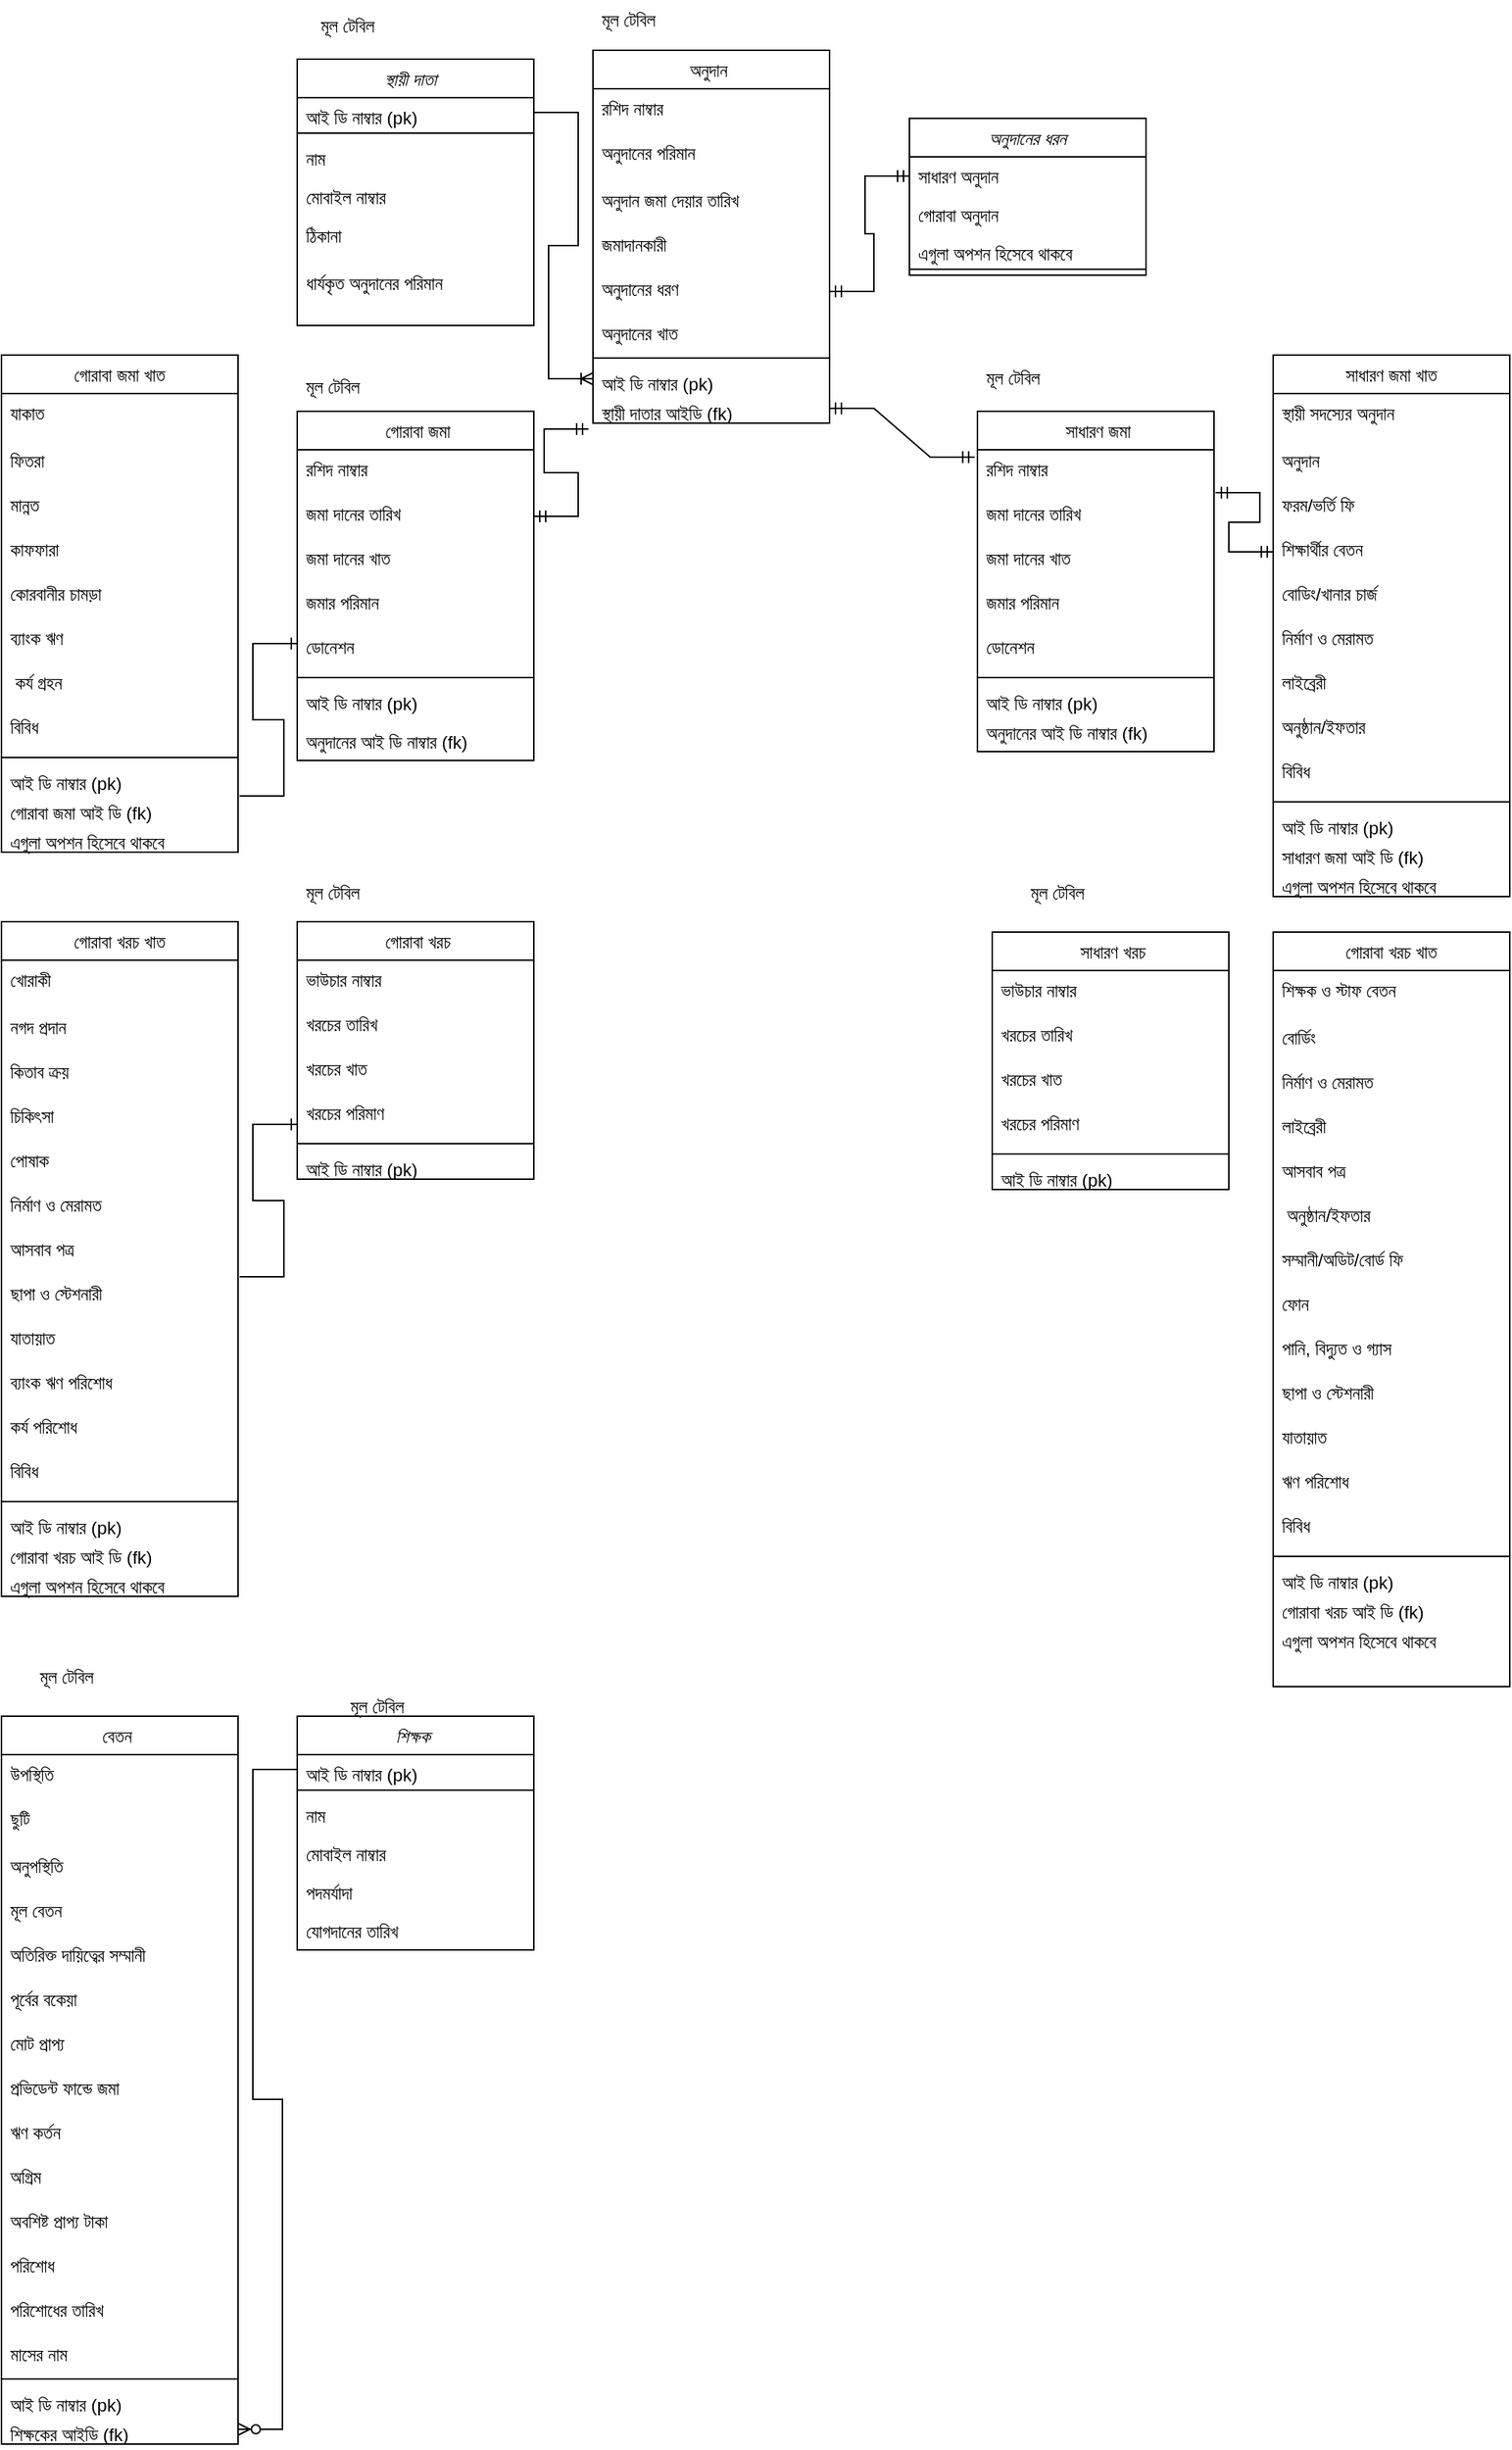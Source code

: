 <mxfile version="21.2.9" type="device">
  <diagram id="C5RBs43oDa-KdzZeNtuy" name="Page-1">
    <mxGraphModel dx="1081" dy="442" grid="1" gridSize="10" guides="1" tooltips="1" connect="1" arrows="1" fold="1" page="1" pageScale="1" pageWidth="827" pageHeight="1169" math="0" shadow="0">
      <root>
        <mxCell id="WIyWlLk6GJQsqaUBKTNV-0" />
        <mxCell id="WIyWlLk6GJQsqaUBKTNV-1" parent="WIyWlLk6GJQsqaUBKTNV-0" />
        <mxCell id="zkfFHV4jXpPFQw0GAbJ--0" value="স্থায়ী দাতা  " style="swimlane;fontStyle=2;align=center;verticalAlign=top;childLayout=stackLayout;horizontal=1;startSize=26;horizontalStack=0;resizeParent=1;resizeLast=0;collapsible=1;marginBottom=0;rounded=0;shadow=0;strokeWidth=1;" parent="WIyWlLk6GJQsqaUBKTNV-1" vertex="1">
          <mxGeometry y="120" width="160" height="180" as="geometry">
            <mxRectangle x="230" y="140" width="160" height="26" as="alternateBounds" />
          </mxGeometry>
        </mxCell>
        <mxCell id="EevCdk19dvMD4sVWMDVo-8" value="আই ডি নাম্বার (pk)" style="text;align=left;verticalAlign=top;spacingLeft=4;spacingRight=4;overflow=hidden;rotatable=0;points=[[0,0.5],[1,0.5]];portConstraint=eastwest;" parent="zkfFHV4jXpPFQw0GAbJ--0" vertex="1">
          <mxGeometry y="26" width="160" height="20" as="geometry" />
        </mxCell>
        <mxCell id="zkfFHV4jXpPFQw0GAbJ--4" value="" style="line;html=1;strokeWidth=1;align=left;verticalAlign=middle;spacingTop=-1;spacingLeft=3;spacingRight=3;rotatable=0;labelPosition=right;points=[];portConstraint=eastwest;" parent="zkfFHV4jXpPFQw0GAbJ--0" vertex="1">
          <mxGeometry y="46" width="160" height="8" as="geometry" />
        </mxCell>
        <mxCell id="EevCdk19dvMD4sVWMDVo-6" value="নাম" style="text;align=left;verticalAlign=top;spacingLeft=4;spacingRight=4;overflow=hidden;rotatable=0;points=[[0,0.5],[1,0.5]];portConstraint=eastwest;" parent="zkfFHV4jXpPFQw0GAbJ--0" vertex="1">
          <mxGeometry y="54" width="160" height="26" as="geometry" />
        </mxCell>
        <mxCell id="EevCdk19dvMD4sVWMDVo-7" value="মোবাইল নাম্বার " style="text;align=left;verticalAlign=top;spacingLeft=4;spacingRight=4;overflow=hidden;rotatable=0;points=[[0,0.5],[1,0.5]];portConstraint=eastwest;rounded=0;shadow=0;html=0;" parent="zkfFHV4jXpPFQw0GAbJ--0" vertex="1">
          <mxGeometry y="80" width="160" height="26" as="geometry" />
        </mxCell>
        <mxCell id="zkfFHV4jXpPFQw0GAbJ--3" value="ঠিকানা" style="text;align=left;verticalAlign=top;spacingLeft=4;spacingRight=4;overflow=hidden;rotatable=0;points=[[0,0.5],[1,0.5]];portConstraint=eastwest;rounded=0;shadow=0;html=0;" parent="zkfFHV4jXpPFQw0GAbJ--0" vertex="1">
          <mxGeometry y="106" width="160" height="32" as="geometry" />
        </mxCell>
        <mxCell id="EevCdk19dvMD4sVWMDVo-10" value="ধার্যকৃত অনুদানের পরিমান" style="text;align=left;verticalAlign=top;spacingLeft=4;spacingRight=4;overflow=hidden;rotatable=0;points=[[0,0.5],[1,0.5]];portConstraint=eastwest;rounded=0;shadow=0;html=0;" parent="zkfFHV4jXpPFQw0GAbJ--0" vertex="1">
          <mxGeometry y="138" width="160" height="30" as="geometry" />
        </mxCell>
        <mxCell id="zkfFHV4jXpPFQw0GAbJ--17" value="অনুদান " style="swimlane;fontStyle=0;align=center;verticalAlign=top;childLayout=stackLayout;horizontal=1;startSize=26;horizontalStack=0;resizeParent=1;resizeLast=0;collapsible=1;marginBottom=0;rounded=0;shadow=0;strokeWidth=1;" parent="WIyWlLk6GJQsqaUBKTNV-1" vertex="1">
          <mxGeometry x="200" y="114" width="160" height="252" as="geometry">
            <mxRectangle x="550" y="140" width="160" height="26" as="alternateBounds" />
          </mxGeometry>
        </mxCell>
        <mxCell id="EevCdk19dvMD4sVWMDVo-15" value="রশিদ নাম্বার " style="text;align=left;verticalAlign=top;spacingLeft=4;spacingRight=4;overflow=hidden;rotatable=0;points=[[0,0.5],[1,0.5]];portConstraint=eastwest;rounded=0;shadow=0;html=0;" parent="zkfFHV4jXpPFQw0GAbJ--17" vertex="1">
          <mxGeometry y="26" width="160" height="30" as="geometry" />
        </mxCell>
        <mxCell id="EevCdk19dvMD4sVWMDVo-13" value="অনুদানের পরিমান " style="text;align=left;verticalAlign=top;spacingLeft=4;spacingRight=4;overflow=hidden;rotatable=0;points=[[0,0.5],[1,0.5]];portConstraint=eastwest;rounded=0;shadow=0;html=0;" parent="zkfFHV4jXpPFQw0GAbJ--17" vertex="1">
          <mxGeometry y="56" width="160" height="32" as="geometry" />
        </mxCell>
        <mxCell id="EevCdk19dvMD4sVWMDVo-11" value="অনুদান জমা দেয়ার তারিখ " style="text;align=left;verticalAlign=top;spacingLeft=4;spacingRight=4;overflow=hidden;rotatable=0;points=[[0,0.5],[1,0.5]];portConstraint=eastwest;rounded=0;shadow=0;html=0;" parent="zkfFHV4jXpPFQw0GAbJ--17" vertex="1">
          <mxGeometry y="88" width="160" height="30" as="geometry" />
        </mxCell>
        <mxCell id="EevCdk19dvMD4sVWMDVo-16" value="জমাদানকারী" style="text;align=left;verticalAlign=top;spacingLeft=4;spacingRight=4;overflow=hidden;rotatable=0;points=[[0,0.5],[1,0.5]];portConstraint=eastwest;rounded=0;shadow=0;html=0;" parent="zkfFHV4jXpPFQw0GAbJ--17" vertex="1">
          <mxGeometry y="118" width="160" height="30" as="geometry" />
        </mxCell>
        <mxCell id="EevCdk19dvMD4sVWMDVo-17" value="অনুদানের ধরণ " style="text;align=left;verticalAlign=top;spacingLeft=4;spacingRight=4;overflow=hidden;rotatable=0;points=[[0,0.5],[1,0.5]];portConstraint=eastwest;rounded=0;shadow=0;html=0;" parent="zkfFHV4jXpPFQw0GAbJ--17" vertex="1">
          <mxGeometry y="148" width="160" height="30" as="geometry" />
        </mxCell>
        <mxCell id="uLnAXZ_327Rf6GjiVPoH-3" value="অনুদানের খাত&#xa;" style="text;align=left;verticalAlign=top;spacingLeft=4;spacingRight=4;overflow=hidden;rotatable=0;points=[[0,0.5],[1,0.5]];portConstraint=eastwest;rounded=0;shadow=0;html=0;" vertex="1" parent="zkfFHV4jXpPFQw0GAbJ--17">
          <mxGeometry y="178" width="160" height="26" as="geometry" />
        </mxCell>
        <mxCell id="zkfFHV4jXpPFQw0GAbJ--23" value="" style="line;html=1;strokeWidth=1;align=left;verticalAlign=middle;spacingTop=-1;spacingLeft=3;spacingRight=3;rotatable=0;labelPosition=right;points=[];portConstraint=eastwest;" parent="zkfFHV4jXpPFQw0GAbJ--17" vertex="1">
          <mxGeometry y="204" width="160" height="8" as="geometry" />
        </mxCell>
        <mxCell id="EevCdk19dvMD4sVWMDVo-18" value="আই ডি নাম্বার (pk)" style="text;align=left;verticalAlign=top;spacingLeft=4;spacingRight=4;overflow=hidden;rotatable=0;points=[[0,0.5],[1,0.5]];portConstraint=eastwest;" parent="zkfFHV4jXpPFQw0GAbJ--17" vertex="1">
          <mxGeometry y="212" width="160" height="20" as="geometry" />
        </mxCell>
        <mxCell id="EevCdk19dvMD4sVWMDVo-19" value="স্থায়ী দাতার আইডি (fk)" style="text;align=left;verticalAlign=top;spacingLeft=4;spacingRight=4;overflow=hidden;rotatable=0;points=[[0,0.5],[1,0.5]];portConstraint=eastwest;" parent="zkfFHV4jXpPFQw0GAbJ--17" vertex="1">
          <mxGeometry y="232" width="160" height="20" as="geometry" />
        </mxCell>
        <mxCell id="EevCdk19dvMD4sVWMDVo-0" value="অনুদানের ধরন" style="swimlane;fontStyle=2;align=center;verticalAlign=top;childLayout=stackLayout;horizontal=1;startSize=26;horizontalStack=0;resizeParent=1;resizeLast=0;collapsible=1;marginBottom=0;rounded=0;shadow=0;strokeWidth=1;" parent="WIyWlLk6GJQsqaUBKTNV-1" vertex="1">
          <mxGeometry x="414" y="160" width="160" height="106" as="geometry">
            <mxRectangle x="230" y="140" width="160" height="26" as="alternateBounds" />
          </mxGeometry>
        </mxCell>
        <mxCell id="EevCdk19dvMD4sVWMDVo-1" value="সাধারণ অনুদান" style="text;align=left;verticalAlign=top;spacingLeft=4;spacingRight=4;overflow=hidden;rotatable=0;points=[[0,0.5],[1,0.5]];portConstraint=eastwest;" parent="EevCdk19dvMD4sVWMDVo-0" vertex="1">
          <mxGeometry y="26" width="160" height="26" as="geometry" />
        </mxCell>
        <mxCell id="EevCdk19dvMD4sVWMDVo-2" value="গোরাবা অনুদান" style="text;align=left;verticalAlign=top;spacingLeft=4;spacingRight=4;overflow=hidden;rotatable=0;points=[[0,0.5],[1,0.5]];portConstraint=eastwest;rounded=0;shadow=0;html=0;" parent="EevCdk19dvMD4sVWMDVo-0" vertex="1">
          <mxGeometry y="52" width="160" height="26" as="geometry" />
        </mxCell>
        <mxCell id="EevCdk19dvMD4sVWMDVo-186" value="এগুলা অপশন হিসেবে থাকবে" style="text;align=left;verticalAlign=top;spacingLeft=4;spacingRight=4;overflow=hidden;rotatable=0;points=[[0,0.5],[1,0.5]];portConstraint=eastwest;" parent="EevCdk19dvMD4sVWMDVo-0" vertex="1">
          <mxGeometry y="78" width="160" height="20" as="geometry" />
        </mxCell>
        <mxCell id="EevCdk19dvMD4sVWMDVo-4" value="" style="line;html=1;strokeWidth=1;align=left;verticalAlign=middle;spacingTop=-1;spacingLeft=3;spacingRight=3;rotatable=0;labelPosition=right;points=[];portConstraint=eastwest;" parent="EevCdk19dvMD4sVWMDVo-0" vertex="1">
          <mxGeometry y="98" width="160" height="8" as="geometry" />
        </mxCell>
        <mxCell id="EevCdk19dvMD4sVWMDVo-20" value="" style="edgeStyle=entityRelationEdgeStyle;fontSize=12;html=1;endArrow=ERoneToMany;rounded=0;entryX=0;entryY=0.5;entryDx=0;entryDy=0;exitX=1;exitY=0.5;exitDx=0;exitDy=0;" parent="WIyWlLk6GJQsqaUBKTNV-1" source="EevCdk19dvMD4sVWMDVo-8" target="EevCdk19dvMD4sVWMDVo-18" edge="1">
          <mxGeometry width="100" height="100" relative="1" as="geometry">
            <mxPoint x="270" y="160" as="sourcePoint" />
            <mxPoint x="370" y="60" as="targetPoint" />
          </mxGeometry>
        </mxCell>
        <mxCell id="EevCdk19dvMD4sVWMDVo-21" value="" style="edgeStyle=entityRelationEdgeStyle;fontSize=12;html=1;endArrow=ERmandOne;startArrow=ERmandOne;rounded=0;entryX=0;entryY=0.5;entryDx=0;entryDy=0;" parent="WIyWlLk6GJQsqaUBKTNV-1" source="EevCdk19dvMD4sVWMDVo-17" target="EevCdk19dvMD4sVWMDVo-1" edge="1">
          <mxGeometry width="100" height="100" relative="1" as="geometry">
            <mxPoint x="460" y="279" as="sourcePoint" />
            <mxPoint x="560" y="179" as="targetPoint" />
          </mxGeometry>
        </mxCell>
        <mxCell id="EevCdk19dvMD4sVWMDVo-22" value="শিক্ষক " style="swimlane;fontStyle=2;align=center;verticalAlign=top;childLayout=stackLayout;horizontal=1;startSize=26;horizontalStack=0;resizeParent=1;resizeLast=0;collapsible=1;marginBottom=0;rounded=0;shadow=0;strokeWidth=1;" parent="WIyWlLk6GJQsqaUBKTNV-1" vertex="1">
          <mxGeometry y="1240" width="160" height="158" as="geometry">
            <mxRectangle x="230" y="140" width="160" height="26" as="alternateBounds" />
          </mxGeometry>
        </mxCell>
        <mxCell id="EevCdk19dvMD4sVWMDVo-23" value="আই ডি নাম্বার (pk)" style="text;align=left;verticalAlign=top;spacingLeft=4;spacingRight=4;overflow=hidden;rotatable=0;points=[[0,0.5],[1,0.5]];portConstraint=eastwest;" parent="EevCdk19dvMD4sVWMDVo-22" vertex="1">
          <mxGeometry y="26" width="160" height="20" as="geometry" />
        </mxCell>
        <mxCell id="EevCdk19dvMD4sVWMDVo-24" value="" style="line;html=1;strokeWidth=1;align=left;verticalAlign=middle;spacingTop=-1;spacingLeft=3;spacingRight=3;rotatable=0;labelPosition=right;points=[];portConstraint=eastwest;" parent="EevCdk19dvMD4sVWMDVo-22" vertex="1">
          <mxGeometry y="46" width="160" height="8" as="geometry" />
        </mxCell>
        <mxCell id="EevCdk19dvMD4sVWMDVo-25" value="নাম" style="text;align=left;verticalAlign=top;spacingLeft=4;spacingRight=4;overflow=hidden;rotatable=0;points=[[0,0.5],[1,0.5]];portConstraint=eastwest;" parent="EevCdk19dvMD4sVWMDVo-22" vertex="1">
          <mxGeometry y="54" width="160" height="26" as="geometry" />
        </mxCell>
        <mxCell id="EevCdk19dvMD4sVWMDVo-26" value="মোবাইল নাম্বার " style="text;align=left;verticalAlign=top;spacingLeft=4;spacingRight=4;overflow=hidden;rotatable=0;points=[[0,0.5],[1,0.5]];portConstraint=eastwest;rounded=0;shadow=0;html=0;" parent="EevCdk19dvMD4sVWMDVo-22" vertex="1">
          <mxGeometry y="80" width="160" height="26" as="geometry" />
        </mxCell>
        <mxCell id="uLnAXZ_327Rf6GjiVPoH-0" value="পদমর্যাদা" style="text;align=left;verticalAlign=top;spacingLeft=4;spacingRight=4;overflow=hidden;rotatable=0;points=[[0,0.5],[1,0.5]];portConstraint=eastwest;rounded=0;shadow=0;html=0;" vertex="1" parent="EevCdk19dvMD4sVWMDVo-22">
          <mxGeometry y="106" width="160" height="26" as="geometry" />
        </mxCell>
        <mxCell id="uLnAXZ_327Rf6GjiVPoH-1" value="যোগদানের তারিখ" style="text;align=left;verticalAlign=top;spacingLeft=4;spacingRight=4;overflow=hidden;rotatable=0;points=[[0,0.5],[1,0.5]];portConstraint=eastwest;rounded=0;shadow=0;html=0;" vertex="1" parent="EevCdk19dvMD4sVWMDVo-22">
          <mxGeometry y="132" width="160" height="26" as="geometry" />
        </mxCell>
        <mxCell id="EevCdk19dvMD4sVWMDVo-30" value="বেতন " style="swimlane;fontStyle=0;align=center;verticalAlign=top;childLayout=stackLayout;horizontal=1;startSize=26;horizontalStack=0;resizeParent=1;resizeLast=0;collapsible=1;marginBottom=0;rounded=0;shadow=0;strokeWidth=1;" parent="WIyWlLk6GJQsqaUBKTNV-1" vertex="1">
          <mxGeometry x="-200" y="1240" width="160" height="492" as="geometry">
            <mxRectangle x="550" y="140" width="160" height="26" as="alternateBounds" />
          </mxGeometry>
        </mxCell>
        <mxCell id="EevCdk19dvMD4sVWMDVo-31" value="উপস্থিতি" style="text;align=left;verticalAlign=top;spacingLeft=4;spacingRight=4;overflow=hidden;rotatable=0;points=[[0,0.5],[1,0.5]];portConstraint=eastwest;rounded=0;shadow=0;html=0;" parent="EevCdk19dvMD4sVWMDVo-30" vertex="1">
          <mxGeometry y="26" width="160" height="30" as="geometry" />
        </mxCell>
        <mxCell id="EevCdk19dvMD4sVWMDVo-32" value="ছুটি" style="text;align=left;verticalAlign=top;spacingLeft=4;spacingRight=4;overflow=hidden;rotatable=0;points=[[0,0.5],[1,0.5]];portConstraint=eastwest;rounded=0;shadow=0;html=0;" parent="EevCdk19dvMD4sVWMDVo-30" vertex="1">
          <mxGeometry y="56" width="160" height="32" as="geometry" />
        </mxCell>
        <mxCell id="EevCdk19dvMD4sVWMDVo-33" value="অনুপস্থিতি" style="text;align=left;verticalAlign=top;spacingLeft=4;spacingRight=4;overflow=hidden;rotatable=0;points=[[0,0.5],[1,0.5]];portConstraint=eastwest;rounded=0;shadow=0;html=0;" parent="EevCdk19dvMD4sVWMDVo-30" vertex="1">
          <mxGeometry y="88" width="160" height="30" as="geometry" />
        </mxCell>
        <mxCell id="EevCdk19dvMD4sVWMDVo-34" value="মূল বেতন" style="text;align=left;verticalAlign=top;spacingLeft=4;spacingRight=4;overflow=hidden;rotatable=0;points=[[0,0.5],[1,0.5]];portConstraint=eastwest;rounded=0;shadow=0;html=0;" parent="EevCdk19dvMD4sVWMDVo-30" vertex="1">
          <mxGeometry y="118" width="160" height="30" as="geometry" />
        </mxCell>
        <mxCell id="EevCdk19dvMD4sVWMDVo-35" value="অতিরিক্ত দায়িত্বের সম্মানী" style="text;align=left;verticalAlign=top;spacingLeft=4;spacingRight=4;overflow=hidden;rotatable=0;points=[[0,0.5],[1,0.5]];portConstraint=eastwest;rounded=0;shadow=0;html=0;" parent="EevCdk19dvMD4sVWMDVo-30" vertex="1">
          <mxGeometry y="148" width="160" height="30" as="geometry" />
        </mxCell>
        <mxCell id="EevCdk19dvMD4sVWMDVo-39" value="পূর্বের বকেয়া" style="text;align=left;verticalAlign=top;spacingLeft=4;spacingRight=4;overflow=hidden;rotatable=0;points=[[0,0.5],[1,0.5]];portConstraint=eastwest;rounded=0;shadow=0;html=0;" parent="EevCdk19dvMD4sVWMDVo-30" vertex="1">
          <mxGeometry y="178" width="160" height="30" as="geometry" />
        </mxCell>
        <mxCell id="EevCdk19dvMD4sVWMDVo-43" value="মোট প্রাপ্য" style="text;align=left;verticalAlign=top;spacingLeft=4;spacingRight=4;overflow=hidden;rotatable=0;points=[[0,0.5],[1,0.5]];portConstraint=eastwest;rounded=0;shadow=0;html=0;" parent="EevCdk19dvMD4sVWMDVo-30" vertex="1">
          <mxGeometry y="208" width="160" height="30" as="geometry" />
        </mxCell>
        <mxCell id="EevCdk19dvMD4sVWMDVo-40" value="প্রভিডেন্ট ফান্ডে জমা" style="text;align=left;verticalAlign=top;spacingLeft=4;spacingRight=4;overflow=hidden;rotatable=0;points=[[0,0.5],[1,0.5]];portConstraint=eastwest;rounded=0;shadow=0;html=0;" parent="EevCdk19dvMD4sVWMDVo-30" vertex="1">
          <mxGeometry y="238" width="160" height="30" as="geometry" />
        </mxCell>
        <mxCell id="EevCdk19dvMD4sVWMDVo-41" value="ঋণ কর্তন" style="text;align=left;verticalAlign=top;spacingLeft=4;spacingRight=4;overflow=hidden;rotatable=0;points=[[0,0.5],[1,0.5]];portConstraint=eastwest;rounded=0;shadow=0;html=0;" parent="EevCdk19dvMD4sVWMDVo-30" vertex="1">
          <mxGeometry y="268" width="160" height="30" as="geometry" />
        </mxCell>
        <mxCell id="EevCdk19dvMD4sVWMDVo-42" value="অগ্রিম" style="text;align=left;verticalAlign=top;spacingLeft=4;spacingRight=4;overflow=hidden;rotatable=0;points=[[0,0.5],[1,0.5]];portConstraint=eastwest;rounded=0;shadow=0;html=0;" parent="EevCdk19dvMD4sVWMDVo-30" vertex="1">
          <mxGeometry y="298" width="160" height="30" as="geometry" />
        </mxCell>
        <mxCell id="EevCdk19dvMD4sVWMDVo-44" value="অবশিষ্ট প্রাপ্য টাকা" style="text;align=left;verticalAlign=top;spacingLeft=4;spacingRight=4;overflow=hidden;rotatable=0;points=[[0,0.5],[1,0.5]];portConstraint=eastwest;rounded=0;shadow=0;html=0;" parent="EevCdk19dvMD4sVWMDVo-30" vertex="1">
          <mxGeometry y="328" width="160" height="30" as="geometry" />
        </mxCell>
        <mxCell id="EevCdk19dvMD4sVWMDVo-45" value="পরিশোধ" style="text;align=left;verticalAlign=top;spacingLeft=4;spacingRight=4;overflow=hidden;rotatable=0;points=[[0,0.5],[1,0.5]];portConstraint=eastwest;rounded=0;shadow=0;html=0;" parent="EevCdk19dvMD4sVWMDVo-30" vertex="1">
          <mxGeometry y="358" width="160" height="30" as="geometry" />
        </mxCell>
        <mxCell id="EevCdk19dvMD4sVWMDVo-46" value="পরিশোধের তারিখ " style="text;align=left;verticalAlign=top;spacingLeft=4;spacingRight=4;overflow=hidden;rotatable=0;points=[[0,0.5],[1,0.5]];portConstraint=eastwest;rounded=0;shadow=0;html=0;" parent="EevCdk19dvMD4sVWMDVo-30" vertex="1">
          <mxGeometry y="388" width="160" height="30" as="geometry" />
        </mxCell>
        <mxCell id="uLnAXZ_327Rf6GjiVPoH-2" value="মাসের নাম&#xa;" style="text;align=left;verticalAlign=top;spacingLeft=4;spacingRight=4;overflow=hidden;rotatable=0;points=[[0,0.5],[1,0.5]];portConstraint=eastwest;rounded=0;shadow=0;html=0;" vertex="1" parent="EevCdk19dvMD4sVWMDVo-30">
          <mxGeometry y="418" width="160" height="26" as="geometry" />
        </mxCell>
        <mxCell id="EevCdk19dvMD4sVWMDVo-36" value="" style="line;html=1;strokeWidth=1;align=left;verticalAlign=middle;spacingTop=-1;spacingLeft=3;spacingRight=3;rotatable=0;labelPosition=right;points=[];portConstraint=eastwest;" parent="EevCdk19dvMD4sVWMDVo-30" vertex="1">
          <mxGeometry y="444" width="160" height="8" as="geometry" />
        </mxCell>
        <mxCell id="EevCdk19dvMD4sVWMDVo-37" value="আই ডি নাম্বার (pk)" style="text;align=left;verticalAlign=top;spacingLeft=4;spacingRight=4;overflow=hidden;rotatable=0;points=[[0,0.5],[1,0.5]];portConstraint=eastwest;" parent="EevCdk19dvMD4sVWMDVo-30" vertex="1">
          <mxGeometry y="452" width="160" height="20" as="geometry" />
        </mxCell>
        <mxCell id="EevCdk19dvMD4sVWMDVo-38" value="শিক্ষকের আইডি (fk)" style="text;align=left;verticalAlign=top;spacingLeft=4;spacingRight=4;overflow=hidden;rotatable=0;points=[[0,0.5],[1,0.5]];portConstraint=eastwest;" parent="EevCdk19dvMD4sVWMDVo-30" vertex="1">
          <mxGeometry y="472" width="160" height="20" as="geometry" />
        </mxCell>
        <mxCell id="EevCdk19dvMD4sVWMDVo-47" value="" style="edgeStyle=entityRelationEdgeStyle;fontSize=12;html=1;endArrow=ERzeroToMany;endFill=1;rounded=0;entryX=1;entryY=0.5;entryDx=0;entryDy=0;" parent="WIyWlLk6GJQsqaUBKTNV-1" source="EevCdk19dvMD4sVWMDVo-23" target="EevCdk19dvMD4sVWMDVo-38" edge="1">
          <mxGeometry width="100" height="100" relative="1" as="geometry">
            <mxPoint x="360" y="670" as="sourcePoint" />
            <mxPoint x="460" y="570" as="targetPoint" />
          </mxGeometry>
        </mxCell>
        <mxCell id="EevCdk19dvMD4sVWMDVo-48" value=" গোরাবা জমা খাত " style="swimlane;fontStyle=0;align=center;verticalAlign=top;childLayout=stackLayout;horizontal=1;startSize=26;horizontalStack=0;resizeParent=1;resizeLast=0;collapsible=1;marginBottom=0;rounded=0;shadow=0;strokeWidth=1;" parent="WIyWlLk6GJQsqaUBKTNV-1" vertex="1">
          <mxGeometry x="-200" y="320" width="160" height="336" as="geometry">
            <mxRectangle x="550" y="140" width="160" height="26" as="alternateBounds" />
          </mxGeometry>
        </mxCell>
        <mxCell id="EevCdk19dvMD4sVWMDVo-50" value="যাকাত" style="text;align=left;verticalAlign=top;spacingLeft=4;spacingRight=4;overflow=hidden;rotatable=0;points=[[0,0.5],[1,0.5]];portConstraint=eastwest;rounded=0;shadow=0;html=0;" parent="EevCdk19dvMD4sVWMDVo-48" vertex="1">
          <mxGeometry y="26" width="160" height="32" as="geometry" />
        </mxCell>
        <mxCell id="EevCdk19dvMD4sVWMDVo-51" value="ফিতরা" style="text;align=left;verticalAlign=top;spacingLeft=4;spacingRight=4;overflow=hidden;rotatable=0;points=[[0,0.5],[1,0.5]];portConstraint=eastwest;rounded=0;shadow=0;html=0;" parent="EevCdk19dvMD4sVWMDVo-48" vertex="1">
          <mxGeometry y="58" width="160" height="30" as="geometry" />
        </mxCell>
        <mxCell id="EevCdk19dvMD4sVWMDVo-52" value="মান্নত" style="text;align=left;verticalAlign=top;spacingLeft=4;spacingRight=4;overflow=hidden;rotatable=0;points=[[0,0.5],[1,0.5]];portConstraint=eastwest;rounded=0;shadow=0;html=0;" parent="EevCdk19dvMD4sVWMDVo-48" vertex="1">
          <mxGeometry y="88" width="160" height="30" as="geometry" />
        </mxCell>
        <mxCell id="EevCdk19dvMD4sVWMDVo-53" value="কাফফারা" style="text;align=left;verticalAlign=top;spacingLeft=4;spacingRight=4;overflow=hidden;rotatable=0;points=[[0,0.5],[1,0.5]];portConstraint=eastwest;rounded=0;shadow=0;html=0;" parent="EevCdk19dvMD4sVWMDVo-48" vertex="1">
          <mxGeometry y="118" width="160" height="30" as="geometry" />
        </mxCell>
        <mxCell id="EevCdk19dvMD4sVWMDVo-54" value="কোরবানীর চামড়া" style="text;align=left;verticalAlign=top;spacingLeft=4;spacingRight=4;overflow=hidden;rotatable=0;points=[[0,0.5],[1,0.5]];portConstraint=eastwest;rounded=0;shadow=0;html=0;" parent="EevCdk19dvMD4sVWMDVo-48" vertex="1">
          <mxGeometry y="148" width="160" height="30" as="geometry" />
        </mxCell>
        <mxCell id="EevCdk19dvMD4sVWMDVo-55" value="ব্যাংক ঋণ" style="text;align=left;verticalAlign=top;spacingLeft=4;spacingRight=4;overflow=hidden;rotatable=0;points=[[0,0.5],[1,0.5]];portConstraint=eastwest;rounded=0;shadow=0;html=0;" parent="EevCdk19dvMD4sVWMDVo-48" vertex="1">
          <mxGeometry y="178" width="160" height="30" as="geometry" />
        </mxCell>
        <mxCell id="EevCdk19dvMD4sVWMDVo-56" value=" কর্য গ্রহন" style="text;align=left;verticalAlign=top;spacingLeft=4;spacingRight=4;overflow=hidden;rotatable=0;points=[[0,0.5],[1,0.5]];portConstraint=eastwest;rounded=0;shadow=0;html=0;" parent="EevCdk19dvMD4sVWMDVo-48" vertex="1">
          <mxGeometry y="208" width="160" height="30" as="geometry" />
        </mxCell>
        <mxCell id="EevCdk19dvMD4sVWMDVo-57" value="বিবিধ" style="text;align=left;verticalAlign=top;spacingLeft=4;spacingRight=4;overflow=hidden;rotatable=0;points=[[0,0.5],[1,0.5]];portConstraint=eastwest;rounded=0;shadow=0;html=0;" parent="EevCdk19dvMD4sVWMDVo-48" vertex="1">
          <mxGeometry y="238" width="160" height="30" as="geometry" />
        </mxCell>
        <mxCell id="EevCdk19dvMD4sVWMDVo-62" value="" style="line;html=1;strokeWidth=1;align=left;verticalAlign=middle;spacingTop=-1;spacingLeft=3;spacingRight=3;rotatable=0;labelPosition=right;points=[];portConstraint=eastwest;" parent="EevCdk19dvMD4sVWMDVo-48" vertex="1">
          <mxGeometry y="268" width="160" height="8" as="geometry" />
        </mxCell>
        <mxCell id="EevCdk19dvMD4sVWMDVo-63" value="আই ডি নাম্বার (pk)" style="text;align=left;verticalAlign=top;spacingLeft=4;spacingRight=4;overflow=hidden;rotatable=0;points=[[0,0.5],[1,0.5]];portConstraint=eastwest;" parent="EevCdk19dvMD4sVWMDVo-48" vertex="1">
          <mxGeometry y="276" width="160" height="20" as="geometry" />
        </mxCell>
        <mxCell id="EevCdk19dvMD4sVWMDVo-64" value="গোরাবা জমা আই ডি (fk)" style="text;align=left;verticalAlign=top;spacingLeft=4;spacingRight=4;overflow=hidden;rotatable=0;points=[[0,0.5],[1,0.5]];portConstraint=eastwest;" parent="EevCdk19dvMD4sVWMDVo-48" vertex="1">
          <mxGeometry y="296" width="160" height="20" as="geometry" />
        </mxCell>
        <mxCell id="EevCdk19dvMD4sVWMDVo-185" value="এগুলা অপশন হিসেবে থাকবে" style="text;align=left;verticalAlign=top;spacingLeft=4;spacingRight=4;overflow=hidden;rotatable=0;points=[[0,0.5],[1,0.5]];portConstraint=eastwest;" parent="EevCdk19dvMD4sVWMDVo-48" vertex="1">
          <mxGeometry y="316" width="160" height="20" as="geometry" />
        </mxCell>
        <mxCell id="EevCdk19dvMD4sVWMDVo-65" value="" style="edgeStyle=entityRelationEdgeStyle;fontSize=12;html=1;endArrow=ERmandOne;startArrow=ERmandOne;rounded=0;exitX=1;exitY=0.5;exitDx=0;exitDy=0;entryX=-0.019;entryY=1.2;entryDx=0;entryDy=0;entryPerimeter=0;" parent="WIyWlLk6GJQsqaUBKTNV-1" source="EevCdk19dvMD4sVWMDVo-94" target="EevCdk19dvMD4sVWMDVo-19" edge="1">
          <mxGeometry width="100" height="100" relative="1" as="geometry">
            <mxPoint x="120" y="360" as="sourcePoint" />
            <mxPoint x="380" y="360" as="targetPoint" />
          </mxGeometry>
        </mxCell>
        <mxCell id="EevCdk19dvMD4sVWMDVo-66" value=" গোরাবা খরচ খাত " style="swimlane;fontStyle=0;align=center;verticalAlign=top;childLayout=stackLayout;horizontal=1;startSize=26;horizontalStack=0;resizeParent=1;resizeLast=0;collapsible=1;marginBottom=0;rounded=0;shadow=0;strokeWidth=1;" parent="WIyWlLk6GJQsqaUBKTNV-1" vertex="1">
          <mxGeometry x="-200" y="703" width="160" height="456" as="geometry">
            <mxRectangle x="550" y="140" width="160" height="26" as="alternateBounds" />
          </mxGeometry>
        </mxCell>
        <mxCell id="EevCdk19dvMD4sVWMDVo-68" value="খোরাকী " style="text;align=left;verticalAlign=top;spacingLeft=4;spacingRight=4;overflow=hidden;rotatable=0;points=[[0,0.5],[1,0.5]];portConstraint=eastwest;rounded=0;shadow=0;html=0;" parent="EevCdk19dvMD4sVWMDVo-66" vertex="1">
          <mxGeometry y="26" width="160" height="32" as="geometry" />
        </mxCell>
        <mxCell id="EevCdk19dvMD4sVWMDVo-69" value="নগদ প্রদান" style="text;align=left;verticalAlign=top;spacingLeft=4;spacingRight=4;overflow=hidden;rotatable=0;points=[[0,0.5],[1,0.5]];portConstraint=eastwest;rounded=0;shadow=0;html=0;" parent="EevCdk19dvMD4sVWMDVo-66" vertex="1">
          <mxGeometry y="58" width="160" height="30" as="geometry" />
        </mxCell>
        <mxCell id="EevCdk19dvMD4sVWMDVo-70" value="কিতাব ক্রয়" style="text;align=left;verticalAlign=top;spacingLeft=4;spacingRight=4;overflow=hidden;rotatable=0;points=[[0,0.5],[1,0.5]];portConstraint=eastwest;rounded=0;shadow=0;html=0;" parent="EevCdk19dvMD4sVWMDVo-66" vertex="1">
          <mxGeometry y="88" width="160" height="30" as="geometry" />
        </mxCell>
        <mxCell id="EevCdk19dvMD4sVWMDVo-71" value="চিকিৎসা " style="text;align=left;verticalAlign=top;spacingLeft=4;spacingRight=4;overflow=hidden;rotatable=0;points=[[0,0.5],[1,0.5]];portConstraint=eastwest;rounded=0;shadow=0;html=0;" parent="EevCdk19dvMD4sVWMDVo-66" vertex="1">
          <mxGeometry y="118" width="160" height="30" as="geometry" />
        </mxCell>
        <mxCell id="EevCdk19dvMD4sVWMDVo-72" value="পোষাক" style="text;align=left;verticalAlign=top;spacingLeft=4;spacingRight=4;overflow=hidden;rotatable=0;points=[[0,0.5],[1,0.5]];portConstraint=eastwest;rounded=0;shadow=0;html=0;" parent="EevCdk19dvMD4sVWMDVo-66" vertex="1">
          <mxGeometry y="148" width="160" height="30" as="geometry" />
        </mxCell>
        <mxCell id="EevCdk19dvMD4sVWMDVo-73" value="নির্মাণ ও মেরামত" style="text;align=left;verticalAlign=top;spacingLeft=4;spacingRight=4;overflow=hidden;rotatable=0;points=[[0,0.5],[1,0.5]];portConstraint=eastwest;rounded=0;shadow=0;html=0;" parent="EevCdk19dvMD4sVWMDVo-66" vertex="1">
          <mxGeometry y="178" width="160" height="30" as="geometry" />
        </mxCell>
        <mxCell id="EevCdk19dvMD4sVWMDVo-74" value="আসবাব পত্র" style="text;align=left;verticalAlign=top;spacingLeft=4;spacingRight=4;overflow=hidden;rotatable=0;points=[[0,0.5],[1,0.5]];portConstraint=eastwest;rounded=0;shadow=0;html=0;" parent="EevCdk19dvMD4sVWMDVo-66" vertex="1">
          <mxGeometry y="208" width="160" height="30" as="geometry" />
        </mxCell>
        <mxCell id="EevCdk19dvMD4sVWMDVo-75" value="ছাপা ও স্টেশনারী" style="text;align=left;verticalAlign=top;spacingLeft=4;spacingRight=4;overflow=hidden;rotatable=0;points=[[0,0.5],[1,0.5]];portConstraint=eastwest;rounded=0;shadow=0;html=0;" parent="EevCdk19dvMD4sVWMDVo-66" vertex="1">
          <mxGeometry y="238" width="160" height="30" as="geometry" />
        </mxCell>
        <mxCell id="EevCdk19dvMD4sVWMDVo-76" value="যাতায়াত" style="text;align=left;verticalAlign=top;spacingLeft=4;spacingRight=4;overflow=hidden;rotatable=0;points=[[0,0.5],[1,0.5]];portConstraint=eastwest;rounded=0;shadow=0;html=0;" parent="EevCdk19dvMD4sVWMDVo-66" vertex="1">
          <mxGeometry y="268" width="160" height="30" as="geometry" />
        </mxCell>
        <mxCell id="EevCdk19dvMD4sVWMDVo-80" value="ব্যাংক ঋণ পরিশোধ" style="text;align=left;verticalAlign=top;spacingLeft=4;spacingRight=4;overflow=hidden;rotatable=0;points=[[0,0.5],[1,0.5]];portConstraint=eastwest;rounded=0;shadow=0;html=0;" parent="EevCdk19dvMD4sVWMDVo-66" vertex="1">
          <mxGeometry y="298" width="160" height="30" as="geometry" />
        </mxCell>
        <mxCell id="EevCdk19dvMD4sVWMDVo-81" value="কর্য পরিশোধ" style="text;align=left;verticalAlign=top;spacingLeft=4;spacingRight=4;overflow=hidden;rotatable=0;points=[[0,0.5],[1,0.5]];portConstraint=eastwest;rounded=0;shadow=0;html=0;" parent="EevCdk19dvMD4sVWMDVo-66" vertex="1">
          <mxGeometry y="328" width="160" height="30" as="geometry" />
        </mxCell>
        <mxCell id="EevCdk19dvMD4sVWMDVo-82" value="বিবিধ " style="text;align=left;verticalAlign=top;spacingLeft=4;spacingRight=4;overflow=hidden;rotatable=0;points=[[0,0.5],[1,0.5]];portConstraint=eastwest;rounded=0;shadow=0;html=0;" parent="EevCdk19dvMD4sVWMDVo-66" vertex="1">
          <mxGeometry y="358" width="160" height="30" as="geometry" />
        </mxCell>
        <mxCell id="EevCdk19dvMD4sVWMDVo-77" value="" style="line;html=1;strokeWidth=1;align=left;verticalAlign=middle;spacingTop=-1;spacingLeft=3;spacingRight=3;rotatable=0;labelPosition=right;points=[];portConstraint=eastwest;" parent="EevCdk19dvMD4sVWMDVo-66" vertex="1">
          <mxGeometry y="388" width="160" height="8" as="geometry" />
        </mxCell>
        <mxCell id="EevCdk19dvMD4sVWMDVo-78" value="আই ডি নাম্বার (pk)" style="text;align=left;verticalAlign=top;spacingLeft=4;spacingRight=4;overflow=hidden;rotatable=0;points=[[0,0.5],[1,0.5]];portConstraint=eastwest;" parent="EevCdk19dvMD4sVWMDVo-66" vertex="1">
          <mxGeometry y="396" width="160" height="20" as="geometry" />
        </mxCell>
        <mxCell id="EevCdk19dvMD4sVWMDVo-112" value="গোরাবা খরচ আই ডি (fk)" style="text;align=left;verticalAlign=top;spacingLeft=4;spacingRight=4;overflow=hidden;rotatable=0;points=[[0,0.5],[1,0.5]];portConstraint=eastwest;" parent="EevCdk19dvMD4sVWMDVo-66" vertex="1">
          <mxGeometry y="416" width="160" height="20" as="geometry" />
        </mxCell>
        <mxCell id="EevCdk19dvMD4sVWMDVo-183" value="এগুলা অপশন হিসেবে থাকবে" style="text;align=left;verticalAlign=top;spacingLeft=4;spacingRight=4;overflow=hidden;rotatable=0;points=[[0,0.5],[1,0.5]];portConstraint=eastwest;" parent="EevCdk19dvMD4sVWMDVo-66" vertex="1">
          <mxGeometry y="436" width="160" height="20" as="geometry" />
        </mxCell>
        <mxCell id="EevCdk19dvMD4sVWMDVo-84" value=" গোরাবা জমা" style="swimlane;fontStyle=0;align=center;verticalAlign=top;childLayout=stackLayout;horizontal=1;startSize=26;horizontalStack=0;resizeParent=1;resizeLast=0;collapsible=1;marginBottom=0;rounded=0;shadow=0;strokeWidth=1;" parent="WIyWlLk6GJQsqaUBKTNV-1" vertex="1">
          <mxGeometry y="358" width="160" height="236" as="geometry">
            <mxRectangle x="550" y="140" width="160" height="26" as="alternateBounds" />
          </mxGeometry>
        </mxCell>
        <mxCell id="EevCdk19dvMD4sVWMDVo-85" value="রশিদ নাম্বার" style="text;align=left;verticalAlign=top;spacingLeft=4;spacingRight=4;overflow=hidden;rotatable=0;points=[[0,0.5],[1,0.5]];portConstraint=eastwest;rounded=0;shadow=0;html=0;" parent="EevCdk19dvMD4sVWMDVo-84" vertex="1">
          <mxGeometry y="26" width="160" height="30" as="geometry" />
        </mxCell>
        <mxCell id="EevCdk19dvMD4sVWMDVo-94" value="জমা দানের তারিখ" style="text;align=left;verticalAlign=top;spacingLeft=4;spacingRight=4;overflow=hidden;rotatable=0;points=[[0,0.5],[1,0.5]];portConstraint=eastwest;rounded=0;shadow=0;html=0;" parent="EevCdk19dvMD4sVWMDVo-84" vertex="1">
          <mxGeometry y="56" width="160" height="30" as="geometry" />
        </mxCell>
        <mxCell id="EevCdk19dvMD4sVWMDVo-107" value="জমা দানের খাত" style="text;align=left;verticalAlign=top;spacingLeft=4;spacingRight=4;overflow=hidden;rotatable=0;points=[[0,0.5],[1,0.5]];portConstraint=eastwest;rounded=0;shadow=0;html=0;" parent="EevCdk19dvMD4sVWMDVo-84" vertex="1">
          <mxGeometry y="86" width="160" height="30" as="geometry" />
        </mxCell>
        <mxCell id="EevCdk19dvMD4sVWMDVo-133" value="জমার পরিমান " style="text;align=left;verticalAlign=top;spacingLeft=4;spacingRight=4;overflow=hidden;rotatable=0;points=[[0,0.5],[1,0.5]];portConstraint=eastwest;rounded=0;shadow=0;html=0;" parent="EevCdk19dvMD4sVWMDVo-84" vertex="1">
          <mxGeometry y="116" width="160" height="30" as="geometry" />
        </mxCell>
        <mxCell id="uLnAXZ_327Rf6GjiVPoH-4" value="ডোনেশন " style="text;align=left;verticalAlign=top;spacingLeft=4;spacingRight=4;overflow=hidden;rotatable=0;points=[[0,0.5],[1,0.5]];portConstraint=eastwest;rounded=0;shadow=0;html=0;" vertex="1" parent="EevCdk19dvMD4sVWMDVo-84">
          <mxGeometry y="146" width="160" height="30" as="geometry" />
        </mxCell>
        <mxCell id="EevCdk19dvMD4sVWMDVo-95" value="" style="line;html=1;strokeWidth=1;align=left;verticalAlign=middle;spacingTop=-1;spacingLeft=3;spacingRight=3;rotatable=0;labelPosition=right;points=[];portConstraint=eastwest;" parent="EevCdk19dvMD4sVWMDVo-84" vertex="1">
          <mxGeometry y="176" width="160" height="8" as="geometry" />
        </mxCell>
        <mxCell id="EevCdk19dvMD4sVWMDVo-96" value="আই ডি নাম্বার (pk)" style="text;align=left;verticalAlign=top;spacingLeft=4;spacingRight=4;overflow=hidden;rotatable=0;points=[[0,0.5],[1,0.5]];portConstraint=eastwest;" parent="EevCdk19dvMD4sVWMDVo-84" vertex="1">
          <mxGeometry y="184" width="160" height="26" as="geometry" />
        </mxCell>
        <mxCell id="EevCdk19dvMD4sVWMDVo-134" value="অনুদানের আই ডি নাম্বার (fk)" style="text;align=left;verticalAlign=top;spacingLeft=4;spacingRight=4;overflow=hidden;rotatable=0;points=[[0,0.5],[1,0.5]];portConstraint=eastwest;" parent="EevCdk19dvMD4sVWMDVo-84" vertex="1">
          <mxGeometry y="210" width="160" height="26" as="geometry" />
        </mxCell>
        <mxCell id="EevCdk19dvMD4sVWMDVo-99" value="" style="edgeStyle=entityRelationEdgeStyle;fontSize=12;html=1;endArrow=ERone;endFill=1;rounded=0;entryX=0;entryY=0.5;entryDx=0;entryDy=0;exitX=1.006;exitY=0.1;exitDx=0;exitDy=0;exitPerimeter=0;" parent="WIyWlLk6GJQsqaUBKTNV-1" source="EevCdk19dvMD4sVWMDVo-64" edge="1">
          <mxGeometry width="100" height="100" relative="1" as="geometry">
            <mxPoint x="360" y="470" as="sourcePoint" />
            <mxPoint y="515" as="targetPoint" />
          </mxGeometry>
        </mxCell>
        <mxCell id="EevCdk19dvMD4sVWMDVo-100" value=" গোরাবা খরচ" style="swimlane;fontStyle=0;align=center;verticalAlign=top;childLayout=stackLayout;horizontal=1;startSize=26;horizontalStack=0;resizeParent=1;resizeLast=0;collapsible=1;marginBottom=0;rounded=0;shadow=0;strokeWidth=1;" parent="WIyWlLk6GJQsqaUBKTNV-1" vertex="1">
          <mxGeometry y="703" width="160" height="174" as="geometry">
            <mxRectangle x="550" y="140" width="160" height="26" as="alternateBounds" />
          </mxGeometry>
        </mxCell>
        <mxCell id="EevCdk19dvMD4sVWMDVo-109" value="ভাউচার নাম্বার" style="text;align=left;verticalAlign=top;spacingLeft=4;spacingRight=4;overflow=hidden;rotatable=0;points=[[0,0.5],[1,0.5]];portConstraint=eastwest;rounded=0;shadow=0;html=0;" parent="EevCdk19dvMD4sVWMDVo-100" vertex="1">
          <mxGeometry y="26" width="160" height="30" as="geometry" />
        </mxCell>
        <mxCell id="EevCdk19dvMD4sVWMDVo-102" value="খরচের তারিখ" style="text;align=left;verticalAlign=top;spacingLeft=4;spacingRight=4;overflow=hidden;rotatable=0;points=[[0,0.5],[1,0.5]];portConstraint=eastwest;rounded=0;shadow=0;html=0;" parent="EevCdk19dvMD4sVWMDVo-100" vertex="1">
          <mxGeometry y="56" width="160" height="30" as="geometry" />
        </mxCell>
        <mxCell id="EevCdk19dvMD4sVWMDVo-110" value="খরচের খাত" style="text;align=left;verticalAlign=top;spacingLeft=4;spacingRight=4;overflow=hidden;rotatable=0;points=[[0,0.5],[1,0.5]];portConstraint=eastwest;rounded=0;shadow=0;html=0;" parent="EevCdk19dvMD4sVWMDVo-100" vertex="1">
          <mxGeometry y="86" width="160" height="30" as="geometry" />
        </mxCell>
        <mxCell id="EevCdk19dvMD4sVWMDVo-140" value="খরচের পরিমাণ" style="text;align=left;verticalAlign=top;spacingLeft=4;spacingRight=4;overflow=hidden;rotatable=0;points=[[0,0.5],[1,0.5]];portConstraint=eastwest;rounded=0;shadow=0;html=0;" parent="EevCdk19dvMD4sVWMDVo-100" vertex="1">
          <mxGeometry y="116" width="160" height="30" as="geometry" />
        </mxCell>
        <mxCell id="EevCdk19dvMD4sVWMDVo-103" value="" style="line;html=1;strokeWidth=1;align=left;verticalAlign=middle;spacingTop=-1;spacingLeft=3;spacingRight=3;rotatable=0;labelPosition=right;points=[];portConstraint=eastwest;" parent="EevCdk19dvMD4sVWMDVo-100" vertex="1">
          <mxGeometry y="146" width="160" height="8" as="geometry" />
        </mxCell>
        <mxCell id="EevCdk19dvMD4sVWMDVo-104" value="আই ডি নাম্বার (pk)" style="text;align=left;verticalAlign=top;spacingLeft=4;spacingRight=4;overflow=hidden;rotatable=0;points=[[0,0.5],[1,0.5]];portConstraint=eastwest;" parent="EevCdk19dvMD4sVWMDVo-100" vertex="1">
          <mxGeometry y="154" width="160" height="20" as="geometry" />
        </mxCell>
        <mxCell id="EevCdk19dvMD4sVWMDVo-111" value="" style="edgeStyle=entityRelationEdgeStyle;fontSize=12;html=1;endArrow=ERone;endFill=1;rounded=0;entryX=0;entryY=0.5;entryDx=0;entryDy=0;exitX=1.006;exitY=0.1;exitDx=0;exitDy=0;exitPerimeter=0;" parent="WIyWlLk6GJQsqaUBKTNV-1" edge="1">
          <mxGeometry width="100" height="100" relative="1" as="geometry">
            <mxPoint x="-39" y="943" as="sourcePoint" />
            <mxPoint y="840" as="targetPoint" />
          </mxGeometry>
        </mxCell>
        <mxCell id="EevCdk19dvMD4sVWMDVo-115" value=" সাধারণ জমা খাত " style="swimlane;fontStyle=0;align=center;verticalAlign=top;childLayout=stackLayout;horizontal=1;startSize=26;horizontalStack=0;resizeParent=1;resizeLast=0;collapsible=1;marginBottom=0;rounded=0;shadow=0;strokeWidth=1;" parent="WIyWlLk6GJQsqaUBKTNV-1" vertex="1">
          <mxGeometry x="660" y="320" width="160" height="366" as="geometry">
            <mxRectangle x="550" y="140" width="160" height="26" as="alternateBounds" />
          </mxGeometry>
        </mxCell>
        <mxCell id="EevCdk19dvMD4sVWMDVo-116" value="স্থায়ী সদস্যের অনুদান" style="text;align=left;verticalAlign=top;spacingLeft=4;spacingRight=4;overflow=hidden;rotatable=0;points=[[0,0.5],[1,0.5]];portConstraint=eastwest;rounded=0;shadow=0;html=0;" parent="EevCdk19dvMD4sVWMDVo-115" vertex="1">
          <mxGeometry y="26" width="160" height="32" as="geometry" />
        </mxCell>
        <mxCell id="EevCdk19dvMD4sVWMDVo-117" value="অনুদান " style="text;align=left;verticalAlign=top;spacingLeft=4;spacingRight=4;overflow=hidden;rotatable=0;points=[[0,0.5],[1,0.5]];portConstraint=eastwest;rounded=0;shadow=0;html=0;" parent="EevCdk19dvMD4sVWMDVo-115" vertex="1">
          <mxGeometry y="58" width="160" height="30" as="geometry" />
        </mxCell>
        <mxCell id="EevCdk19dvMD4sVWMDVo-118" value="ফরম/ভর্তি ফি" style="text;align=left;verticalAlign=top;spacingLeft=4;spacingRight=4;overflow=hidden;rotatable=0;points=[[0,0.5],[1,0.5]];portConstraint=eastwest;rounded=0;shadow=0;html=0;" parent="EevCdk19dvMD4sVWMDVo-115" vertex="1">
          <mxGeometry y="88" width="160" height="30" as="geometry" />
        </mxCell>
        <mxCell id="EevCdk19dvMD4sVWMDVo-119" value="শিক্ষার্থীর বেতন" style="text;align=left;verticalAlign=top;spacingLeft=4;spacingRight=4;overflow=hidden;rotatable=0;points=[[0,0.5],[1,0.5]];portConstraint=eastwest;rounded=0;shadow=0;html=0;" parent="EevCdk19dvMD4sVWMDVo-115" vertex="1">
          <mxGeometry y="118" width="160" height="30" as="geometry" />
        </mxCell>
        <mxCell id="EevCdk19dvMD4sVWMDVo-120" value="বোডিং/খানার চার্জ" style="text;align=left;verticalAlign=top;spacingLeft=4;spacingRight=4;overflow=hidden;rotatable=0;points=[[0,0.5],[1,0.5]];portConstraint=eastwest;rounded=0;shadow=0;html=0;" parent="EevCdk19dvMD4sVWMDVo-115" vertex="1">
          <mxGeometry y="148" width="160" height="30" as="geometry" />
        </mxCell>
        <mxCell id="EevCdk19dvMD4sVWMDVo-139" value="নির্মাণ ও মেরামত" style="text;align=left;verticalAlign=top;spacingLeft=4;spacingRight=4;overflow=hidden;rotatable=0;points=[[0,0.5],[1,0.5]];portConstraint=eastwest;rounded=0;shadow=0;html=0;" parent="EevCdk19dvMD4sVWMDVo-115" vertex="1">
          <mxGeometry y="178" width="160" height="30" as="geometry" />
        </mxCell>
        <mxCell id="EevCdk19dvMD4sVWMDVo-121" value="লাইব্রেরী" style="text;align=left;verticalAlign=top;spacingLeft=4;spacingRight=4;overflow=hidden;rotatable=0;points=[[0,0.5],[1,0.5]];portConstraint=eastwest;rounded=0;shadow=0;html=0;" parent="EevCdk19dvMD4sVWMDVo-115" vertex="1">
          <mxGeometry y="208" width="160" height="30" as="geometry" />
        </mxCell>
        <mxCell id="EevCdk19dvMD4sVWMDVo-122" value="অনুষ্ঠান/ইফতার" style="text;align=left;verticalAlign=top;spacingLeft=4;spacingRight=4;overflow=hidden;rotatable=0;points=[[0,0.5],[1,0.5]];portConstraint=eastwest;rounded=0;shadow=0;html=0;" parent="EevCdk19dvMD4sVWMDVo-115" vertex="1">
          <mxGeometry y="238" width="160" height="30" as="geometry" />
        </mxCell>
        <mxCell id="EevCdk19dvMD4sVWMDVo-123" value="বিবিধ" style="text;align=left;verticalAlign=top;spacingLeft=4;spacingRight=4;overflow=hidden;rotatable=0;points=[[0,0.5],[1,0.5]];portConstraint=eastwest;rounded=0;shadow=0;html=0;" parent="EevCdk19dvMD4sVWMDVo-115" vertex="1">
          <mxGeometry y="268" width="160" height="30" as="geometry" />
        </mxCell>
        <mxCell id="EevCdk19dvMD4sVWMDVo-124" value="" style="line;html=1;strokeWidth=1;align=left;verticalAlign=middle;spacingTop=-1;spacingLeft=3;spacingRight=3;rotatable=0;labelPosition=right;points=[];portConstraint=eastwest;" parent="EevCdk19dvMD4sVWMDVo-115" vertex="1">
          <mxGeometry y="298" width="160" height="8" as="geometry" />
        </mxCell>
        <mxCell id="EevCdk19dvMD4sVWMDVo-125" value="আই ডি নাম্বার (pk)" style="text;align=left;verticalAlign=top;spacingLeft=4;spacingRight=4;overflow=hidden;rotatable=0;points=[[0,0.5],[1,0.5]];portConstraint=eastwest;" parent="EevCdk19dvMD4sVWMDVo-115" vertex="1">
          <mxGeometry y="306" width="160" height="20" as="geometry" />
        </mxCell>
        <mxCell id="EevCdk19dvMD4sVWMDVo-126" value="সাধারণ জমা আই ডি (fk)" style="text;align=left;verticalAlign=top;spacingLeft=4;spacingRight=4;overflow=hidden;rotatable=0;points=[[0,0.5],[1,0.5]];portConstraint=eastwest;" parent="EevCdk19dvMD4sVWMDVo-115" vertex="1">
          <mxGeometry y="326" width="160" height="20" as="geometry" />
        </mxCell>
        <mxCell id="EevCdk19dvMD4sVWMDVo-184" value="এগুলা অপশন হিসেবে থাকবে" style="text;align=left;verticalAlign=top;spacingLeft=4;spacingRight=4;overflow=hidden;rotatable=0;points=[[0,0.5],[1,0.5]];portConstraint=eastwest;" parent="EevCdk19dvMD4sVWMDVo-115" vertex="1">
          <mxGeometry y="346" width="160" height="20" as="geometry" />
        </mxCell>
        <mxCell id="EevCdk19dvMD4sVWMDVo-127" value=" সাধারণ জমা" style="swimlane;fontStyle=0;align=center;verticalAlign=top;childLayout=stackLayout;horizontal=1;startSize=26;horizontalStack=0;resizeParent=1;resizeLast=0;collapsible=1;marginBottom=0;rounded=0;shadow=0;strokeWidth=1;" parent="WIyWlLk6GJQsqaUBKTNV-1" vertex="1">
          <mxGeometry x="460" y="358" width="160" height="230" as="geometry">
            <mxRectangle x="550" y="140" width="160" height="26" as="alternateBounds" />
          </mxGeometry>
        </mxCell>
        <mxCell id="EevCdk19dvMD4sVWMDVo-128" value="রশিদ নাম্বার" style="text;align=left;verticalAlign=top;spacingLeft=4;spacingRight=4;overflow=hidden;rotatable=0;points=[[0,0.5],[1,0.5]];portConstraint=eastwest;rounded=0;shadow=0;html=0;" parent="EevCdk19dvMD4sVWMDVo-127" vertex="1">
          <mxGeometry y="26" width="160" height="30" as="geometry" />
        </mxCell>
        <mxCell id="EevCdk19dvMD4sVWMDVo-129" value="জমা দানের তারিখ" style="text;align=left;verticalAlign=top;spacingLeft=4;spacingRight=4;overflow=hidden;rotatable=0;points=[[0,0.5],[1,0.5]];portConstraint=eastwest;rounded=0;shadow=0;html=0;" parent="EevCdk19dvMD4sVWMDVo-127" vertex="1">
          <mxGeometry y="56" width="160" height="30" as="geometry" />
        </mxCell>
        <mxCell id="EevCdk19dvMD4sVWMDVo-130" value="জমা দানের খাত" style="text;align=left;verticalAlign=top;spacingLeft=4;spacingRight=4;overflow=hidden;rotatable=0;points=[[0,0.5],[1,0.5]];portConstraint=eastwest;rounded=0;shadow=0;html=0;" parent="EevCdk19dvMD4sVWMDVo-127" vertex="1">
          <mxGeometry y="86" width="160" height="30" as="geometry" />
        </mxCell>
        <mxCell id="EevCdk19dvMD4sVWMDVo-137" value="জমার পরিমান " style="text;align=left;verticalAlign=top;spacingLeft=4;spacingRight=4;overflow=hidden;rotatable=0;points=[[0,0.5],[1,0.5]];portConstraint=eastwest;rounded=0;shadow=0;html=0;" parent="EevCdk19dvMD4sVWMDVo-127" vertex="1">
          <mxGeometry y="116" width="160" height="30" as="geometry" />
        </mxCell>
        <mxCell id="uLnAXZ_327Rf6GjiVPoH-5" value="ডোনেশন " style="text;align=left;verticalAlign=top;spacingLeft=4;spacingRight=4;overflow=hidden;rotatable=0;points=[[0,0.5],[1,0.5]];portConstraint=eastwest;rounded=0;shadow=0;html=0;" vertex="1" parent="EevCdk19dvMD4sVWMDVo-127">
          <mxGeometry y="146" width="160" height="30" as="geometry" />
        </mxCell>
        <mxCell id="EevCdk19dvMD4sVWMDVo-131" value="" style="line;html=1;strokeWidth=1;align=left;verticalAlign=middle;spacingTop=-1;spacingLeft=3;spacingRight=3;rotatable=0;labelPosition=right;points=[];portConstraint=eastwest;" parent="EevCdk19dvMD4sVWMDVo-127" vertex="1">
          <mxGeometry y="176" width="160" height="8" as="geometry" />
        </mxCell>
        <mxCell id="EevCdk19dvMD4sVWMDVo-132" value="আই ডি নাম্বার (pk)" style="text;align=left;verticalAlign=top;spacingLeft=4;spacingRight=4;overflow=hidden;rotatable=0;points=[[0,0.5],[1,0.5]];portConstraint=eastwest;" parent="EevCdk19dvMD4sVWMDVo-127" vertex="1">
          <mxGeometry y="184" width="160" height="20" as="geometry" />
        </mxCell>
        <mxCell id="EevCdk19dvMD4sVWMDVo-138" value="অনুদানের আই ডি নাম্বার (fk)" style="text;align=left;verticalAlign=top;spacingLeft=4;spacingRight=4;overflow=hidden;rotatable=0;points=[[0,0.5],[1,0.5]];portConstraint=eastwest;" parent="EevCdk19dvMD4sVWMDVo-127" vertex="1">
          <mxGeometry y="204" width="160" height="26" as="geometry" />
        </mxCell>
        <mxCell id="EevCdk19dvMD4sVWMDVo-135" value="" style="edgeStyle=entityRelationEdgeStyle;fontSize=12;html=1;endArrow=ERmandOne;startArrow=ERmandOne;rounded=0;exitX=-0.012;exitY=0.135;exitDx=0;exitDy=0;entryX=1;entryY=0.5;entryDx=0;entryDy=0;exitPerimeter=0;" parent="WIyWlLk6GJQsqaUBKTNV-1" source="EevCdk19dvMD4sVWMDVo-127" target="EevCdk19dvMD4sVWMDVo-19" edge="1">
          <mxGeometry width="100" height="100" relative="1" as="geometry">
            <mxPoint x="377" y="415" as="sourcePoint" />
            <mxPoint x="414" y="330" as="targetPoint" />
          </mxGeometry>
        </mxCell>
        <mxCell id="EevCdk19dvMD4sVWMDVo-136" value="" style="edgeStyle=entityRelationEdgeStyle;fontSize=12;html=1;endArrow=ERmandOne;startArrow=ERmandOne;rounded=0;entryX=1.006;entryY=-0.033;entryDx=0;entryDy=0;entryPerimeter=0;" parent="WIyWlLk6GJQsqaUBKTNV-1" source="EevCdk19dvMD4sVWMDVo-119" target="EevCdk19dvMD4sVWMDVo-129" edge="1">
          <mxGeometry width="100" height="100" relative="1" as="geometry">
            <mxPoint x="738" y="468" as="sourcePoint" />
            <mxPoint x="640" y="417" as="targetPoint" />
          </mxGeometry>
        </mxCell>
        <mxCell id="EevCdk19dvMD4sVWMDVo-141" value=" সাধারণ খরচ" style="swimlane;fontStyle=0;align=center;verticalAlign=top;childLayout=stackLayout;horizontal=1;startSize=26;horizontalStack=0;resizeParent=1;resizeLast=0;collapsible=1;marginBottom=0;rounded=0;shadow=0;strokeWidth=1;" parent="WIyWlLk6GJQsqaUBKTNV-1" vertex="1">
          <mxGeometry x="470" y="710" width="160" height="174" as="geometry">
            <mxRectangle x="550" y="140" width="160" height="26" as="alternateBounds" />
          </mxGeometry>
        </mxCell>
        <mxCell id="EevCdk19dvMD4sVWMDVo-142" value="ভাউচার নাম্বার" style="text;align=left;verticalAlign=top;spacingLeft=4;spacingRight=4;overflow=hidden;rotatable=0;points=[[0,0.5],[1,0.5]];portConstraint=eastwest;rounded=0;shadow=0;html=0;" parent="EevCdk19dvMD4sVWMDVo-141" vertex="1">
          <mxGeometry y="26" width="160" height="30" as="geometry" />
        </mxCell>
        <mxCell id="EevCdk19dvMD4sVWMDVo-143" value="খরচের তারিখ" style="text;align=left;verticalAlign=top;spacingLeft=4;spacingRight=4;overflow=hidden;rotatable=0;points=[[0,0.5],[1,0.5]];portConstraint=eastwest;rounded=0;shadow=0;html=0;" parent="EevCdk19dvMD4sVWMDVo-141" vertex="1">
          <mxGeometry y="56" width="160" height="30" as="geometry" />
        </mxCell>
        <mxCell id="EevCdk19dvMD4sVWMDVo-144" value="খরচের খাত" style="text;align=left;verticalAlign=top;spacingLeft=4;spacingRight=4;overflow=hidden;rotatable=0;points=[[0,0.5],[1,0.5]];portConstraint=eastwest;rounded=0;shadow=0;html=0;" parent="EevCdk19dvMD4sVWMDVo-141" vertex="1">
          <mxGeometry y="86" width="160" height="30" as="geometry" />
        </mxCell>
        <mxCell id="EevCdk19dvMD4sVWMDVo-145" value="খরচের পরিমাণ" style="text;align=left;verticalAlign=top;spacingLeft=4;spacingRight=4;overflow=hidden;rotatable=0;points=[[0,0.5],[1,0.5]];portConstraint=eastwest;rounded=0;shadow=0;html=0;" parent="EevCdk19dvMD4sVWMDVo-141" vertex="1">
          <mxGeometry y="116" width="160" height="30" as="geometry" />
        </mxCell>
        <mxCell id="EevCdk19dvMD4sVWMDVo-146" value="" style="line;html=1;strokeWidth=1;align=left;verticalAlign=middle;spacingTop=-1;spacingLeft=3;spacingRight=3;rotatable=0;labelPosition=right;points=[];portConstraint=eastwest;" parent="EevCdk19dvMD4sVWMDVo-141" vertex="1">
          <mxGeometry y="146" width="160" height="8" as="geometry" />
        </mxCell>
        <mxCell id="EevCdk19dvMD4sVWMDVo-147" value="আই ডি নাম্বার (pk)" style="text;align=left;verticalAlign=top;spacingLeft=4;spacingRight=4;overflow=hidden;rotatable=0;points=[[0,0.5],[1,0.5]];portConstraint=eastwest;" parent="EevCdk19dvMD4sVWMDVo-141" vertex="1">
          <mxGeometry y="154" width="160" height="20" as="geometry" />
        </mxCell>
        <mxCell id="EevCdk19dvMD4sVWMDVo-148" value=" গোরাবা খরচ খাত " style="swimlane;fontStyle=0;align=center;verticalAlign=top;childLayout=stackLayout;horizontal=1;startSize=26;horizontalStack=0;resizeParent=1;resizeLast=0;collapsible=1;marginBottom=0;rounded=0;shadow=0;strokeWidth=1;" parent="WIyWlLk6GJQsqaUBKTNV-1" vertex="1">
          <mxGeometry x="660" y="710" width="160" height="510" as="geometry">
            <mxRectangle x="550" y="140" width="160" height="26" as="alternateBounds" />
          </mxGeometry>
        </mxCell>
        <mxCell id="EevCdk19dvMD4sVWMDVo-149" value="শিক্ষক ও স্টাফ বেতন" style="text;align=left;verticalAlign=top;spacingLeft=4;spacingRight=4;overflow=hidden;rotatable=0;points=[[0,0.5],[1,0.5]];portConstraint=eastwest;rounded=0;shadow=0;html=0;" parent="EevCdk19dvMD4sVWMDVo-148" vertex="1">
          <mxGeometry y="26" width="160" height="32" as="geometry" />
        </mxCell>
        <mxCell id="EevCdk19dvMD4sVWMDVo-150" value="বোর্ডিং" style="text;align=left;verticalAlign=top;spacingLeft=4;spacingRight=4;overflow=hidden;rotatable=0;points=[[0,0.5],[1,0.5]];portConstraint=eastwest;rounded=0;shadow=0;html=0;" parent="EevCdk19dvMD4sVWMDVo-148" vertex="1">
          <mxGeometry y="58" width="160" height="30" as="geometry" />
        </mxCell>
        <mxCell id="EevCdk19dvMD4sVWMDVo-154" value="নির্মাণ ও মেরামত" style="text;align=left;verticalAlign=top;spacingLeft=4;spacingRight=4;overflow=hidden;rotatable=0;points=[[0,0.5],[1,0.5]];portConstraint=eastwest;rounded=0;shadow=0;html=0;" parent="EevCdk19dvMD4sVWMDVo-148" vertex="1">
          <mxGeometry y="88" width="160" height="30" as="geometry" />
        </mxCell>
        <mxCell id="EevCdk19dvMD4sVWMDVo-152" value="লাইব্রেরী" style="text;align=left;verticalAlign=top;spacingLeft=4;spacingRight=4;overflow=hidden;rotatable=0;points=[[0,0.5],[1,0.5]];portConstraint=eastwest;rounded=0;shadow=0;html=0;" parent="EevCdk19dvMD4sVWMDVo-148" vertex="1">
          <mxGeometry y="118" width="160" height="30" as="geometry" />
        </mxCell>
        <mxCell id="EevCdk19dvMD4sVWMDVo-151" value="আসবাব পত্র" style="text;align=left;verticalAlign=top;spacingLeft=4;spacingRight=4;overflow=hidden;rotatable=0;points=[[0,0.5],[1,0.5]];portConstraint=eastwest;rounded=0;shadow=0;html=0;" parent="EevCdk19dvMD4sVWMDVo-148" vertex="1">
          <mxGeometry y="148" width="160" height="30" as="geometry" />
        </mxCell>
        <mxCell id="EevCdk19dvMD4sVWMDVo-153" value=" অনুষ্ঠান/ইফতার" style="text;align=left;verticalAlign=top;spacingLeft=4;spacingRight=4;overflow=hidden;rotatable=0;points=[[0,0.5],[1,0.5]];portConstraint=eastwest;rounded=0;shadow=0;html=0;" parent="EevCdk19dvMD4sVWMDVo-148" vertex="1">
          <mxGeometry y="178" width="160" height="30" as="geometry" />
        </mxCell>
        <mxCell id="EevCdk19dvMD4sVWMDVo-155" value="সম্মানী/অডিট/বোর্ড ফি" style="text;align=left;verticalAlign=top;spacingLeft=4;spacingRight=4;overflow=hidden;rotatable=0;points=[[0,0.5],[1,0.5]];portConstraint=eastwest;rounded=0;shadow=0;html=0;" parent="EevCdk19dvMD4sVWMDVo-148" vertex="1">
          <mxGeometry y="208" width="160" height="30" as="geometry" />
        </mxCell>
        <mxCell id="EevCdk19dvMD4sVWMDVo-156" value="ফোন" style="text;align=left;verticalAlign=top;spacingLeft=4;spacingRight=4;overflow=hidden;rotatable=0;points=[[0,0.5],[1,0.5]];portConstraint=eastwest;rounded=0;shadow=0;html=0;" parent="EevCdk19dvMD4sVWMDVo-148" vertex="1">
          <mxGeometry y="238" width="160" height="30" as="geometry" />
        </mxCell>
        <mxCell id="EevCdk19dvMD4sVWMDVo-157" value="পানি, বিদ্যুত ও গ্যাস" style="text;align=left;verticalAlign=top;spacingLeft=4;spacingRight=4;overflow=hidden;rotatable=0;points=[[0,0.5],[1,0.5]];portConstraint=eastwest;rounded=0;shadow=0;html=0;" parent="EevCdk19dvMD4sVWMDVo-148" vertex="1">
          <mxGeometry y="268" width="160" height="30" as="geometry" />
        </mxCell>
        <mxCell id="EevCdk19dvMD4sVWMDVo-180" value="ছাপা ও স্টেশনারী" style="text;align=left;verticalAlign=top;spacingLeft=4;spacingRight=4;overflow=hidden;rotatable=0;points=[[0,0.5],[1,0.5]];portConstraint=eastwest;rounded=0;shadow=0;html=0;" parent="EevCdk19dvMD4sVWMDVo-148" vertex="1">
          <mxGeometry y="298" width="160" height="30" as="geometry" />
        </mxCell>
        <mxCell id="EevCdk19dvMD4sVWMDVo-181" value="যাতায়াত" style="text;align=left;verticalAlign=top;spacingLeft=4;spacingRight=4;overflow=hidden;rotatable=0;points=[[0,0.5],[1,0.5]];portConstraint=eastwest;rounded=0;shadow=0;html=0;" parent="EevCdk19dvMD4sVWMDVo-148" vertex="1">
          <mxGeometry y="328" width="160" height="30" as="geometry" />
        </mxCell>
        <mxCell id="EevCdk19dvMD4sVWMDVo-158" value="ঋণ পরিশোধ" style="text;align=left;verticalAlign=top;spacingLeft=4;spacingRight=4;overflow=hidden;rotatable=0;points=[[0,0.5],[1,0.5]];portConstraint=eastwest;rounded=0;shadow=0;html=0;" parent="EevCdk19dvMD4sVWMDVo-148" vertex="1">
          <mxGeometry y="358" width="160" height="30" as="geometry" />
        </mxCell>
        <mxCell id="EevCdk19dvMD4sVWMDVo-160" value="বিবিধ " style="text;align=left;verticalAlign=top;spacingLeft=4;spacingRight=4;overflow=hidden;rotatable=0;points=[[0,0.5],[1,0.5]];portConstraint=eastwest;rounded=0;shadow=0;html=0;" parent="EevCdk19dvMD4sVWMDVo-148" vertex="1">
          <mxGeometry y="388" width="160" height="30" as="geometry" />
        </mxCell>
        <mxCell id="EevCdk19dvMD4sVWMDVo-161" value="" style="line;html=1;strokeWidth=1;align=left;verticalAlign=middle;spacingTop=-1;spacingLeft=3;spacingRight=3;rotatable=0;labelPosition=right;points=[];portConstraint=eastwest;" parent="EevCdk19dvMD4sVWMDVo-148" vertex="1">
          <mxGeometry y="418" width="160" height="8" as="geometry" />
        </mxCell>
        <mxCell id="EevCdk19dvMD4sVWMDVo-162" value="আই ডি নাম্বার (pk)" style="text;align=left;verticalAlign=top;spacingLeft=4;spacingRight=4;overflow=hidden;rotatable=0;points=[[0,0.5],[1,0.5]];portConstraint=eastwest;" parent="EevCdk19dvMD4sVWMDVo-148" vertex="1">
          <mxGeometry y="426" width="160" height="20" as="geometry" />
        </mxCell>
        <mxCell id="EevCdk19dvMD4sVWMDVo-163" value="গোরাবা খরচ আই ডি (fk)" style="text;align=left;verticalAlign=top;spacingLeft=4;spacingRight=4;overflow=hidden;rotatable=0;points=[[0,0.5],[1,0.5]];portConstraint=eastwest;" parent="EevCdk19dvMD4sVWMDVo-148" vertex="1">
          <mxGeometry y="446" width="160" height="20" as="geometry" />
        </mxCell>
        <mxCell id="EevCdk19dvMD4sVWMDVo-182" value="এগুলা অপশন হিসেবে থাকবে" style="text;align=left;verticalAlign=top;spacingLeft=4;spacingRight=4;overflow=hidden;rotatable=0;points=[[0,0.5],[1,0.5]];portConstraint=eastwest;" parent="EevCdk19dvMD4sVWMDVo-148" vertex="1">
          <mxGeometry y="466" width="160" height="20" as="geometry" />
        </mxCell>
        <mxCell id="EevCdk19dvMD4sVWMDVo-187" value="মূল টেবিল" style="text;align=left;verticalAlign=top;spacingLeft=4;spacingRight=4;overflow=hidden;rotatable=0;points=[[0,0.5],[1,0.5]];portConstraint=eastwest;" parent="WIyWlLk6GJQsqaUBKTNV-1" vertex="1">
          <mxGeometry y="670" width="160" height="30" as="geometry" />
        </mxCell>
        <mxCell id="EevCdk19dvMD4sVWMDVo-188" value="মূল টেবিল" style="text;align=left;verticalAlign=top;spacingLeft=4;spacingRight=4;overflow=hidden;rotatable=0;points=[[0,0.5],[1,0.5]];portConstraint=eastwest;" parent="WIyWlLk6GJQsqaUBKTNV-1" vertex="1">
          <mxGeometry x="-180" y="1200" width="160" height="30" as="geometry" />
        </mxCell>
        <mxCell id="EevCdk19dvMD4sVWMDVo-189" value="মূল টেবিল" style="text;align=left;verticalAlign=top;spacingLeft=4;spacingRight=4;overflow=hidden;rotatable=0;points=[[0,0.5],[1,0.5]];portConstraint=eastwest;" parent="WIyWlLk6GJQsqaUBKTNV-1" vertex="1">
          <mxGeometry x="30" y="1220" width="160" height="30" as="geometry" />
        </mxCell>
        <mxCell id="EevCdk19dvMD4sVWMDVo-190" value="মূল টেবিল" style="text;align=left;verticalAlign=top;spacingLeft=4;spacingRight=4;overflow=hidden;rotatable=0;points=[[0,0.5],[1,0.5]];portConstraint=eastwest;" parent="WIyWlLk6GJQsqaUBKTNV-1" vertex="1">
          <mxGeometry x="490" y="670" width="160" height="30" as="geometry" />
        </mxCell>
        <mxCell id="EevCdk19dvMD4sVWMDVo-191" value="মূল টেবিল" style="text;align=left;verticalAlign=top;spacingLeft=4;spacingRight=4;overflow=hidden;rotatable=0;points=[[0,0.5],[1,0.5]];portConstraint=eastwest;" parent="WIyWlLk6GJQsqaUBKTNV-1" vertex="1">
          <mxGeometry x="460" y="322" width="160" height="30" as="geometry" />
        </mxCell>
        <mxCell id="EevCdk19dvMD4sVWMDVo-192" value="মূল টেবিল" style="text;align=left;verticalAlign=top;spacingLeft=4;spacingRight=4;overflow=hidden;rotatable=0;points=[[0,0.5],[1,0.5]];portConstraint=eastwest;" parent="WIyWlLk6GJQsqaUBKTNV-1" vertex="1">
          <mxGeometry y="328" width="160" height="30" as="geometry" />
        </mxCell>
        <mxCell id="EevCdk19dvMD4sVWMDVo-193" value="মূল টেবিল" style="text;align=left;verticalAlign=top;spacingLeft=4;spacingRight=4;overflow=hidden;rotatable=0;points=[[0,0.5],[1,0.5]];portConstraint=eastwest;" parent="WIyWlLk6GJQsqaUBKTNV-1" vertex="1">
          <mxGeometry x="10" y="84" width="160" height="30" as="geometry" />
        </mxCell>
        <mxCell id="EevCdk19dvMD4sVWMDVo-194" value="মূল টেবিল" style="text;align=left;verticalAlign=top;spacingLeft=4;spacingRight=4;overflow=hidden;rotatable=0;points=[[0,0.5],[1,0.5]];portConstraint=eastwest;" parent="WIyWlLk6GJQsqaUBKTNV-1" vertex="1">
          <mxGeometry x="200" y="80" width="160" height="30" as="geometry" />
        </mxCell>
      </root>
    </mxGraphModel>
  </diagram>
</mxfile>
